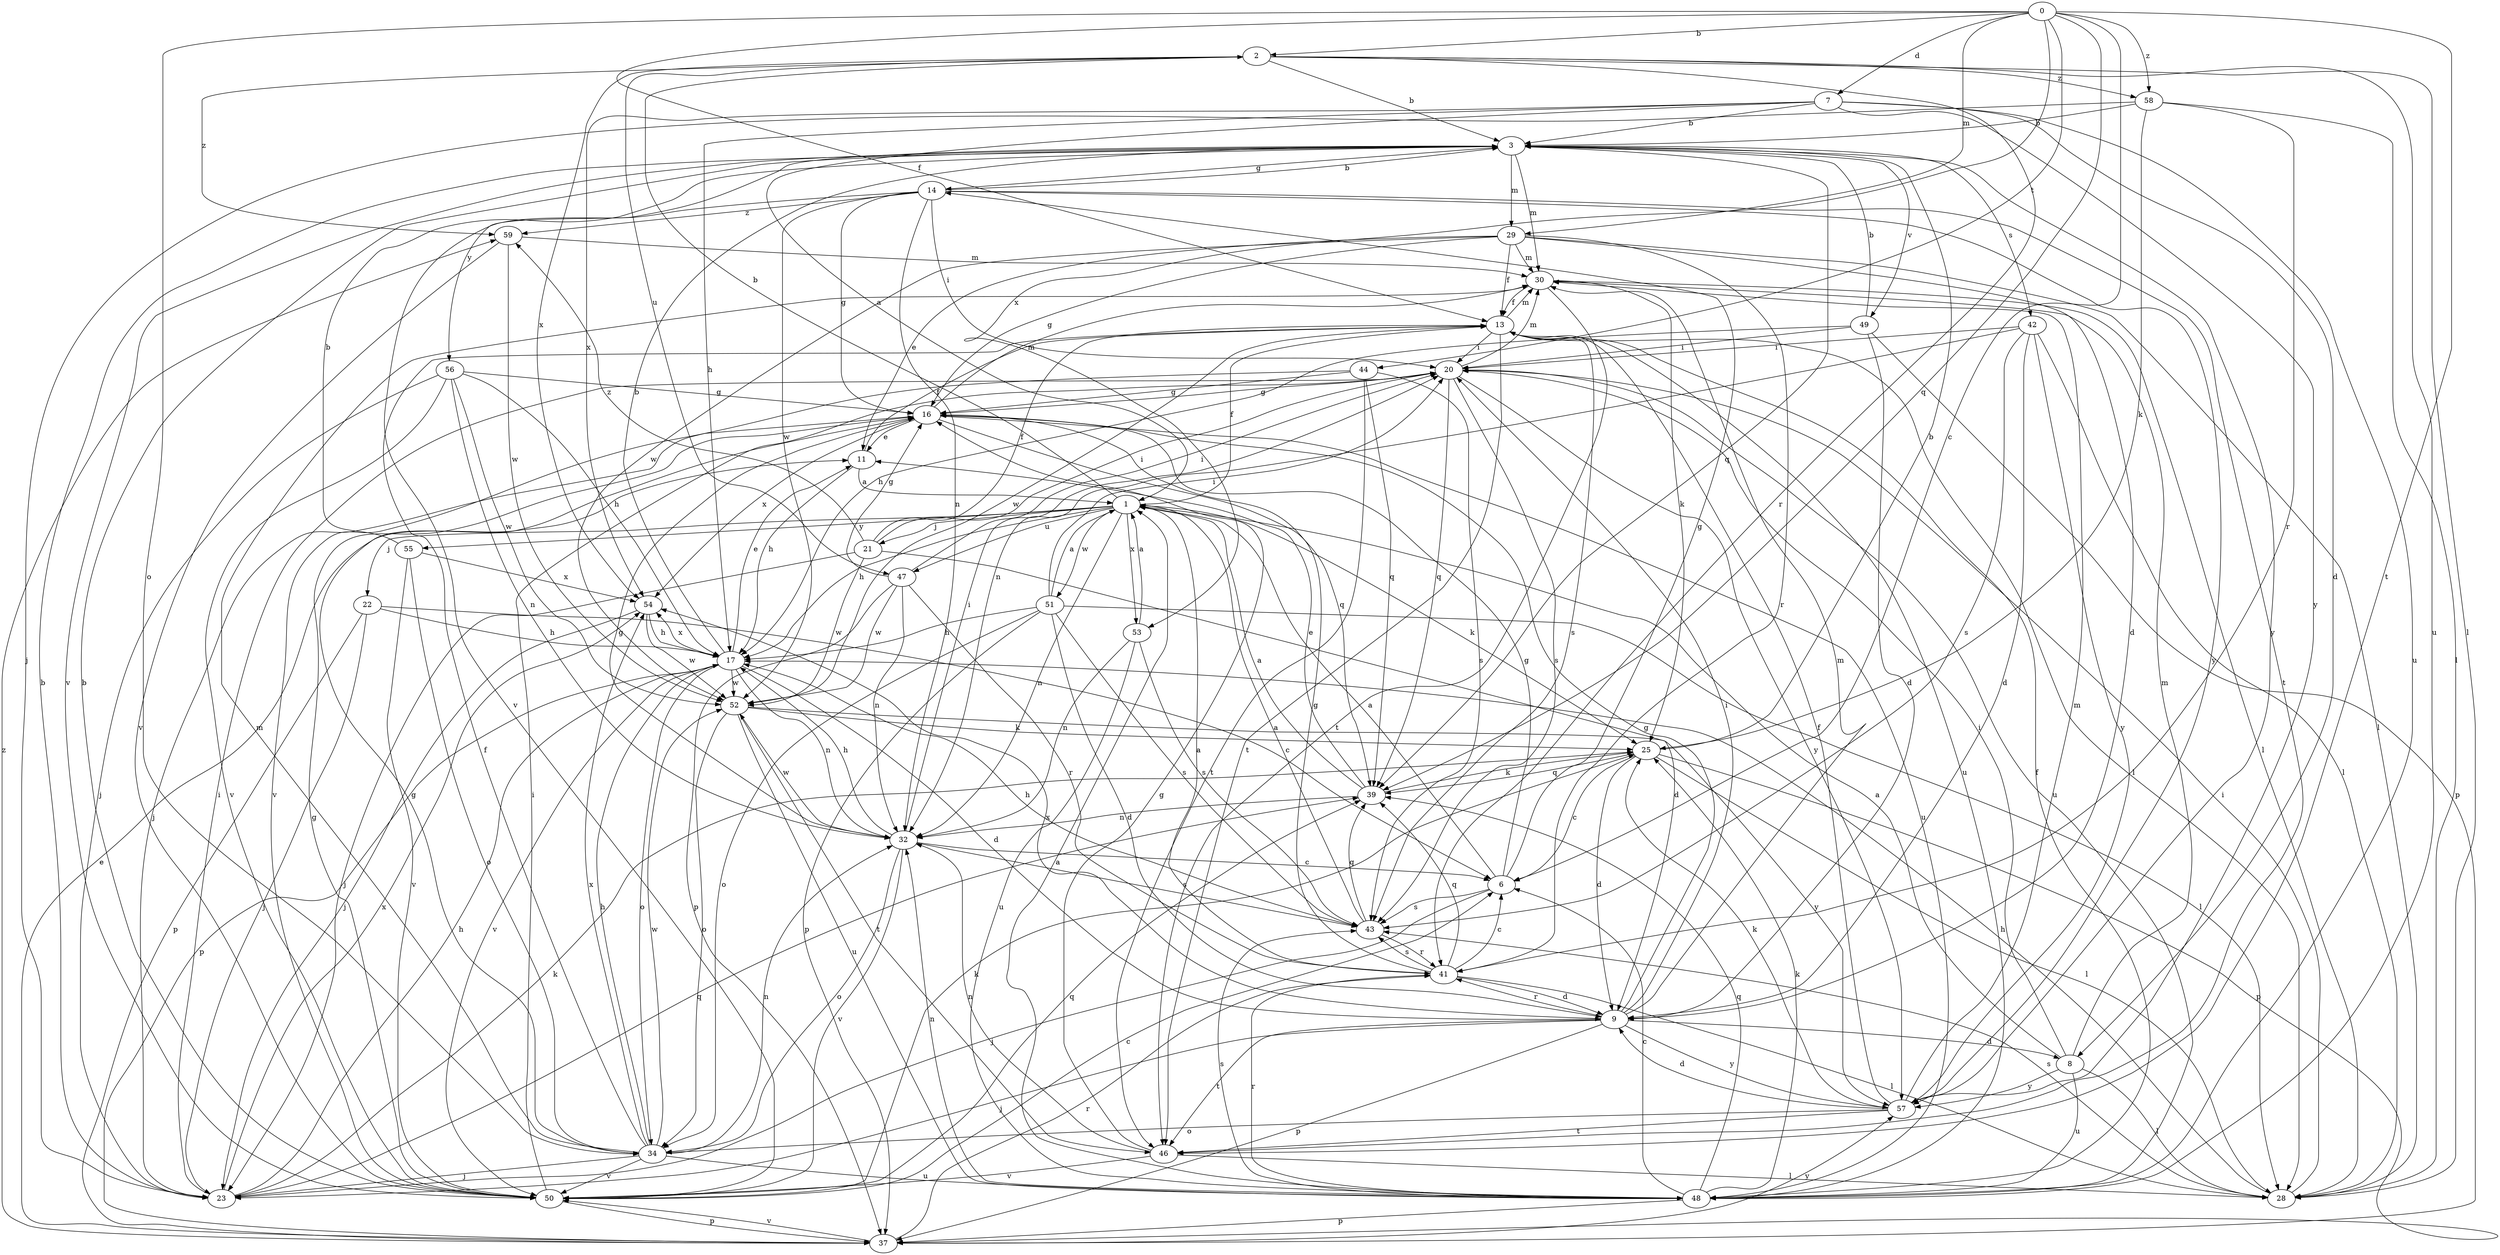 strict digraph  {
0;
1;
2;
3;
6;
7;
8;
9;
11;
13;
14;
16;
17;
20;
21;
22;
23;
25;
28;
29;
30;
32;
34;
37;
39;
41;
42;
43;
44;
46;
47;
48;
49;
50;
51;
52;
53;
54;
55;
56;
57;
58;
59;
0 -> 2  [label=b];
0 -> 6  [label=c];
0 -> 7  [label=d];
0 -> 13  [label=f];
0 -> 29  [label=m];
0 -> 34  [label=o];
0 -> 39  [label=q];
0 -> 44  [label=t];
0 -> 46  [label=t];
0 -> 53  [label=x];
0 -> 58  [label=z];
1 -> 2  [label=b];
1 -> 13  [label=f];
1 -> 17  [label=h];
1 -> 21  [label=j];
1 -> 22  [label=j];
1 -> 25  [label=k];
1 -> 32  [label=n];
1 -> 47  [label=u];
1 -> 51  [label=w];
1 -> 53  [label=x];
1 -> 55  [label=y];
2 -> 3  [label=b];
2 -> 28  [label=l];
2 -> 41  [label=r];
2 -> 47  [label=u];
2 -> 48  [label=u];
2 -> 54  [label=x];
2 -> 58  [label=z];
2 -> 59  [label=z];
3 -> 14  [label=g];
3 -> 29  [label=m];
3 -> 30  [label=m];
3 -> 39  [label=q];
3 -> 42  [label=s];
3 -> 49  [label=v];
3 -> 50  [label=v];
3 -> 56  [label=y];
3 -> 57  [label=y];
6 -> 1  [label=a];
6 -> 14  [label=g];
6 -> 16  [label=g];
6 -> 23  [label=j];
6 -> 43  [label=s];
7 -> 1  [label=a];
7 -> 3  [label=b];
7 -> 8  [label=d];
7 -> 17  [label=h];
7 -> 48  [label=u];
7 -> 54  [label=x];
7 -> 57  [label=y];
8 -> 1  [label=a];
8 -> 20  [label=i];
8 -> 28  [label=l];
8 -> 30  [label=m];
8 -> 48  [label=u];
8 -> 57  [label=y];
9 -> 8  [label=d];
9 -> 16  [label=g];
9 -> 20  [label=i];
9 -> 23  [label=j];
9 -> 30  [label=m];
9 -> 37  [label=p];
9 -> 41  [label=r];
9 -> 46  [label=t];
9 -> 54  [label=x];
9 -> 57  [label=y];
11 -> 1  [label=a];
11 -> 13  [label=f];
11 -> 17  [label=h];
13 -> 20  [label=i];
13 -> 28  [label=l];
13 -> 30  [label=m];
13 -> 43  [label=s];
13 -> 46  [label=t];
13 -> 48  [label=u];
13 -> 52  [label=w];
14 -> 3  [label=b];
14 -> 16  [label=g];
14 -> 20  [label=i];
14 -> 32  [label=n];
14 -> 46  [label=t];
14 -> 50  [label=v];
14 -> 52  [label=w];
14 -> 57  [label=y];
14 -> 59  [label=z];
16 -> 11  [label=e];
16 -> 23  [label=j];
16 -> 30  [label=m];
16 -> 39  [label=q];
16 -> 48  [label=u];
16 -> 54  [label=x];
17 -> 3  [label=b];
17 -> 9  [label=d];
17 -> 11  [label=e];
17 -> 32  [label=n];
17 -> 34  [label=o];
17 -> 37  [label=p];
17 -> 50  [label=v];
17 -> 52  [label=w];
17 -> 54  [label=x];
20 -> 16  [label=g];
20 -> 30  [label=m];
20 -> 39  [label=q];
20 -> 43  [label=s];
20 -> 48  [label=u];
20 -> 57  [label=y];
21 -> 9  [label=d];
21 -> 13  [label=f];
21 -> 20  [label=i];
21 -> 23  [label=j];
21 -> 52  [label=w];
21 -> 59  [label=z];
22 -> 6  [label=c];
22 -> 17  [label=h];
22 -> 23  [label=j];
22 -> 37  [label=p];
23 -> 3  [label=b];
23 -> 17  [label=h];
23 -> 20  [label=i];
23 -> 25  [label=k];
23 -> 39  [label=q];
23 -> 54  [label=x];
25 -> 3  [label=b];
25 -> 6  [label=c];
25 -> 9  [label=d];
25 -> 28  [label=l];
25 -> 37  [label=p];
25 -> 39  [label=q];
28 -> 17  [label=h];
28 -> 20  [label=i];
28 -> 43  [label=s];
29 -> 9  [label=d];
29 -> 11  [label=e];
29 -> 13  [label=f];
29 -> 16  [label=g];
29 -> 28  [label=l];
29 -> 30  [label=m];
29 -> 41  [label=r];
29 -> 52  [label=w];
30 -> 13  [label=f];
30 -> 25  [label=k];
30 -> 28  [label=l];
30 -> 46  [label=t];
32 -> 6  [label=c];
32 -> 16  [label=g];
32 -> 17  [label=h];
32 -> 20  [label=i];
32 -> 34  [label=o];
32 -> 43  [label=s];
32 -> 50  [label=v];
32 -> 52  [label=w];
34 -> 13  [label=f];
34 -> 16  [label=g];
34 -> 17  [label=h];
34 -> 23  [label=j];
34 -> 30  [label=m];
34 -> 32  [label=n];
34 -> 48  [label=u];
34 -> 50  [label=v];
34 -> 52  [label=w];
34 -> 54  [label=x];
37 -> 11  [label=e];
37 -> 41  [label=r];
37 -> 50  [label=v];
37 -> 57  [label=y];
37 -> 59  [label=z];
39 -> 1  [label=a];
39 -> 11  [label=e];
39 -> 25  [label=k];
39 -> 32  [label=n];
41 -> 1  [label=a];
41 -> 6  [label=c];
41 -> 9  [label=d];
41 -> 16  [label=g];
41 -> 28  [label=l];
41 -> 39  [label=q];
41 -> 43  [label=s];
42 -> 9  [label=d];
42 -> 20  [label=i];
42 -> 28  [label=l];
42 -> 32  [label=n];
42 -> 43  [label=s];
42 -> 57  [label=y];
43 -> 1  [label=a];
43 -> 17  [label=h];
43 -> 39  [label=q];
43 -> 41  [label=r];
44 -> 16  [label=g];
44 -> 39  [label=q];
44 -> 43  [label=s];
44 -> 46  [label=t];
44 -> 50  [label=v];
46 -> 16  [label=g];
46 -> 28  [label=l];
46 -> 32  [label=n];
46 -> 50  [label=v];
47 -> 16  [label=g];
47 -> 20  [label=i];
47 -> 32  [label=n];
47 -> 37  [label=p];
47 -> 41  [label=r];
47 -> 52  [label=w];
48 -> 1  [label=a];
48 -> 6  [label=c];
48 -> 13  [label=f];
48 -> 25  [label=k];
48 -> 32  [label=n];
48 -> 37  [label=p];
48 -> 39  [label=q];
48 -> 41  [label=r];
48 -> 43  [label=s];
49 -> 3  [label=b];
49 -> 9  [label=d];
49 -> 17  [label=h];
49 -> 20  [label=i];
49 -> 37  [label=p];
50 -> 3  [label=b];
50 -> 6  [label=c];
50 -> 16  [label=g];
50 -> 20  [label=i];
50 -> 25  [label=k];
50 -> 37  [label=p];
50 -> 39  [label=q];
51 -> 1  [label=a];
51 -> 9  [label=d];
51 -> 17  [label=h];
51 -> 20  [label=i];
51 -> 28  [label=l];
51 -> 34  [label=o];
51 -> 37  [label=p];
51 -> 43  [label=s];
52 -> 25  [label=k];
52 -> 34  [label=o];
52 -> 46  [label=t];
52 -> 48  [label=u];
52 -> 57  [label=y];
53 -> 1  [label=a];
53 -> 32  [label=n];
53 -> 43  [label=s];
53 -> 48  [label=u];
54 -> 17  [label=h];
54 -> 23  [label=j];
54 -> 52  [label=w];
55 -> 3  [label=b];
55 -> 34  [label=o];
55 -> 50  [label=v];
55 -> 54  [label=x];
56 -> 16  [label=g];
56 -> 17  [label=h];
56 -> 23  [label=j];
56 -> 32  [label=n];
56 -> 50  [label=v];
56 -> 52  [label=w];
57 -> 9  [label=d];
57 -> 13  [label=f];
57 -> 25  [label=k];
57 -> 30  [label=m];
57 -> 34  [label=o];
57 -> 46  [label=t];
58 -> 3  [label=b];
58 -> 23  [label=j];
58 -> 25  [label=k];
58 -> 28  [label=l];
58 -> 41  [label=r];
59 -> 30  [label=m];
59 -> 50  [label=v];
59 -> 52  [label=w];
}
